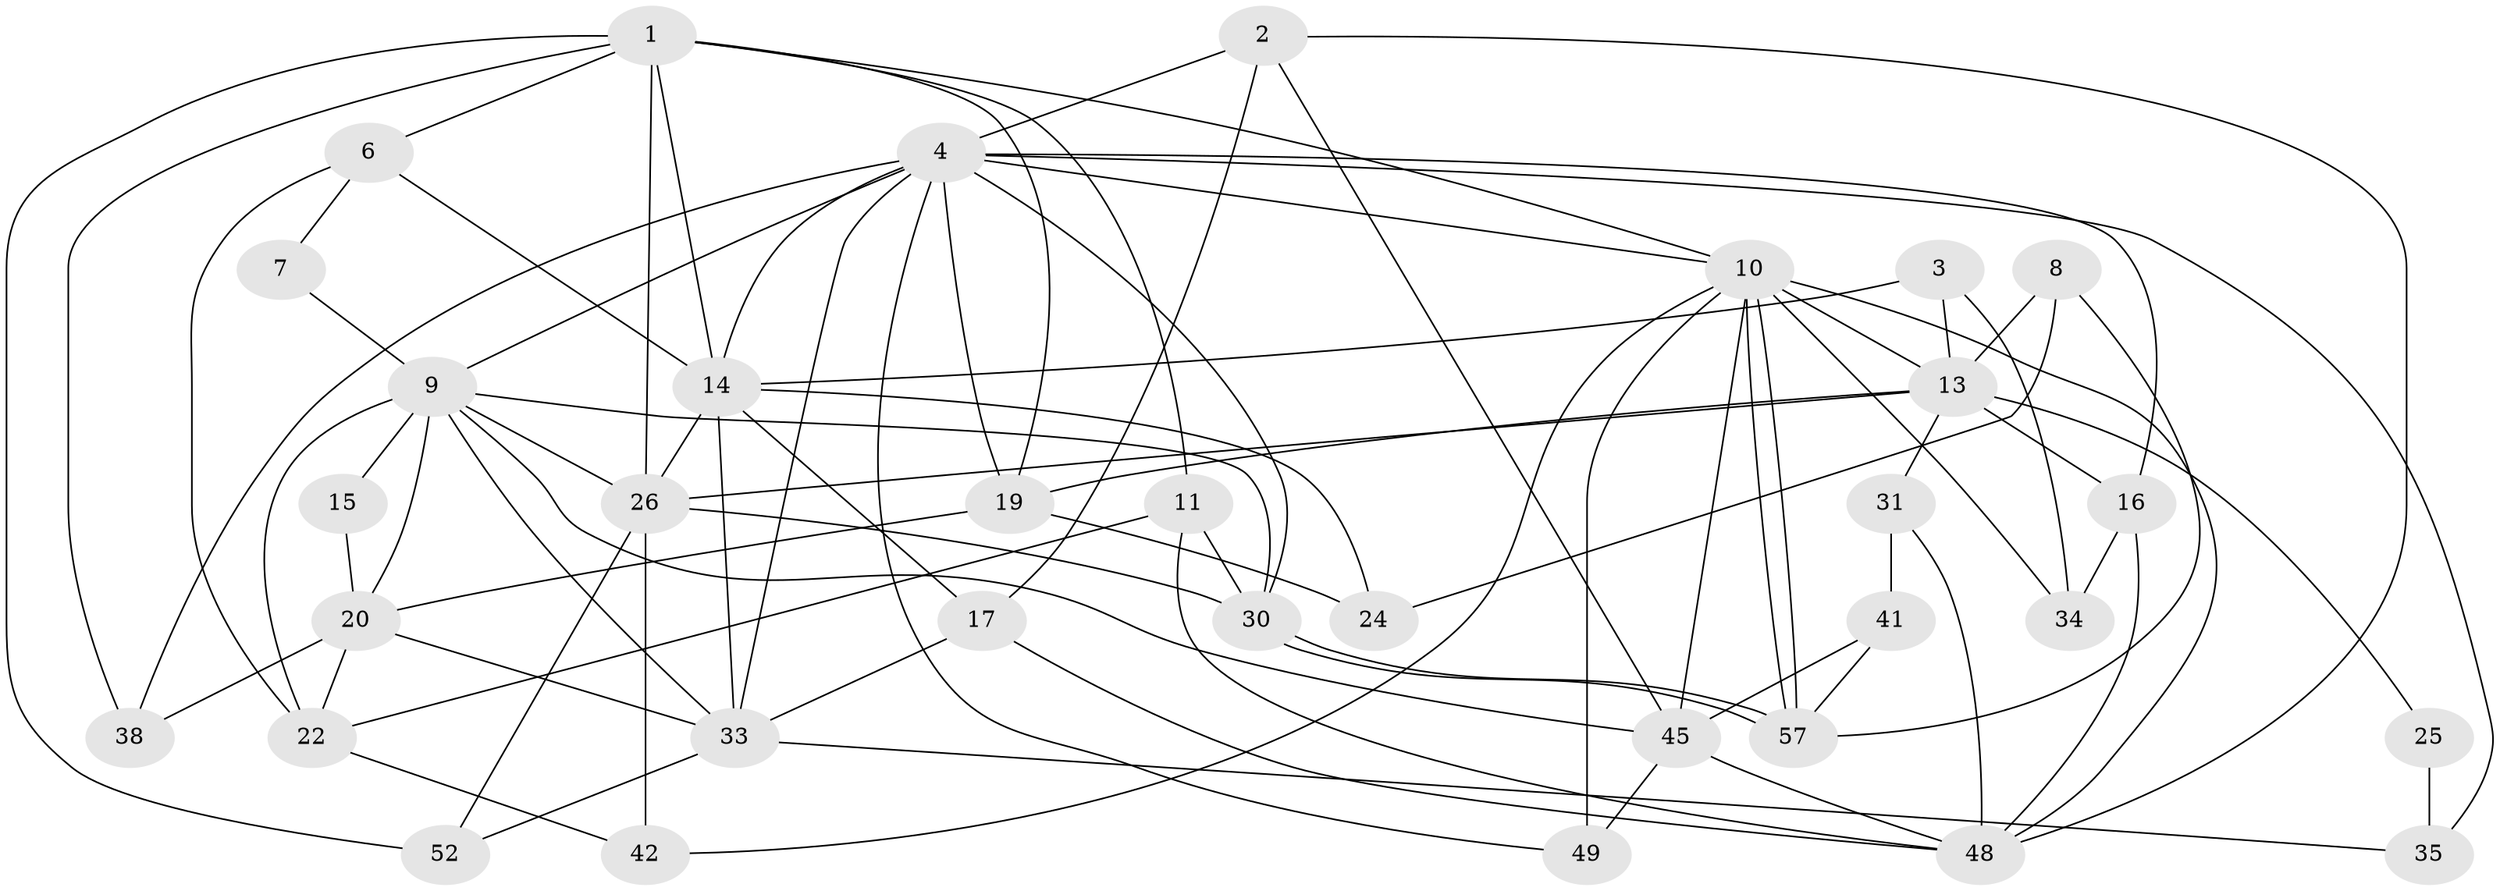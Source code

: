 // original degree distribution, {5: 0.1724137931034483, 4: 0.25862068965517243, 3: 0.3448275862068966, 2: 0.08620689655172414, 7: 0.06896551724137931, 6: 0.06896551724137931}
// Generated by graph-tools (version 1.1) at 2025/18/03/04/25 18:18:50]
// undirected, 34 vertices, 84 edges
graph export_dot {
graph [start="1"]
  node [color=gray90,style=filled];
  1 [super="+47"];
  2;
  3;
  4 [super="+53+5+39"];
  6;
  7;
  8;
  9 [super="+36"];
  10 [super="+23+12"];
  11 [super="+32"];
  13 [super="+18"];
  14 [super="+46"];
  15;
  16 [super="+21"];
  17;
  19;
  20 [super="+29"];
  22 [super="+27"];
  24;
  25;
  26 [super="+28"];
  30;
  31;
  33 [super="+43+37"];
  34;
  35;
  38 [super="+54"];
  41;
  42;
  45 [super="+58"];
  48 [super="+50"];
  49;
  52;
  57;
  1 -- 19;
  1 -- 26;
  1 -- 52;
  1 -- 38;
  1 -- 6;
  1 -- 14;
  1 -- 11;
  1 -- 10;
  2 -- 17;
  2 -- 45;
  2 -- 4;
  2 -- 48;
  3 -- 34;
  3 -- 14;
  3 -- 13;
  4 -- 10;
  4 -- 35;
  4 -- 49;
  4 -- 30;
  4 -- 16 [weight=2];
  4 -- 19 [weight=2];
  4 -- 14;
  4 -- 9;
  4 -- 38;
  4 -- 33;
  6 -- 14;
  6 -- 7;
  6 -- 22;
  7 -- 9;
  8 -- 57;
  8 -- 24;
  8 -- 13;
  9 -- 15;
  9 -- 33;
  9 -- 45;
  9 -- 20 [weight=2];
  9 -- 22 [weight=2];
  9 -- 26;
  9 -- 30;
  10 -- 57;
  10 -- 57;
  10 -- 42;
  10 -- 34;
  10 -- 48;
  10 -- 13;
  10 -- 45;
  10 -- 49;
  11 -- 30;
  11 -- 48;
  11 -- 22;
  13 -- 16 [weight=2];
  13 -- 19;
  13 -- 25;
  13 -- 26;
  13 -- 31;
  14 -- 33 [weight=3];
  14 -- 24;
  14 -- 26;
  14 -- 17;
  15 -- 20;
  16 -- 34;
  16 -- 48;
  17 -- 48;
  17 -- 33;
  19 -- 24;
  19 -- 20;
  20 -- 38;
  20 -- 33 [weight=2];
  20 -- 22;
  22 -- 42;
  25 -- 35;
  26 -- 52;
  26 -- 42;
  26 -- 30;
  30 -- 57;
  30 -- 57;
  31 -- 41;
  31 -- 48;
  33 -- 52;
  33 -- 35;
  41 -- 57;
  41 -- 45;
  45 -- 49;
  45 -- 48;
}
